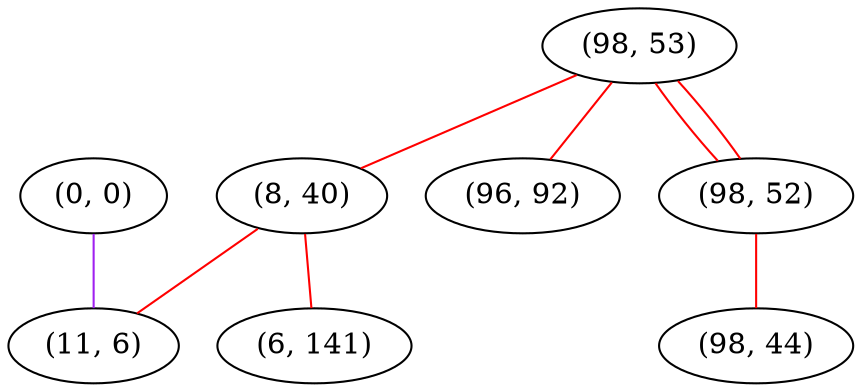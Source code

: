 graph "" {
"(0, 0)";
"(98, 53)";
"(98, 52)";
"(8, 40)";
"(98, 44)";
"(6, 141)";
"(11, 6)";
"(96, 92)";
"(0, 0)" -- "(11, 6)"  [color=purple, key=0, weight=4];
"(98, 53)" -- "(8, 40)"  [color=red, key=0, weight=1];
"(98, 53)" -- "(98, 52)"  [color=red, key=0, weight=1];
"(98, 53)" -- "(98, 52)"  [color=red, key=1, weight=1];
"(98, 53)" -- "(96, 92)"  [color=red, key=0, weight=1];
"(98, 52)" -- "(98, 44)"  [color=red, key=0, weight=1];
"(8, 40)" -- "(11, 6)"  [color=red, key=0, weight=1];
"(8, 40)" -- "(6, 141)"  [color=red, key=0, weight=1];
}

